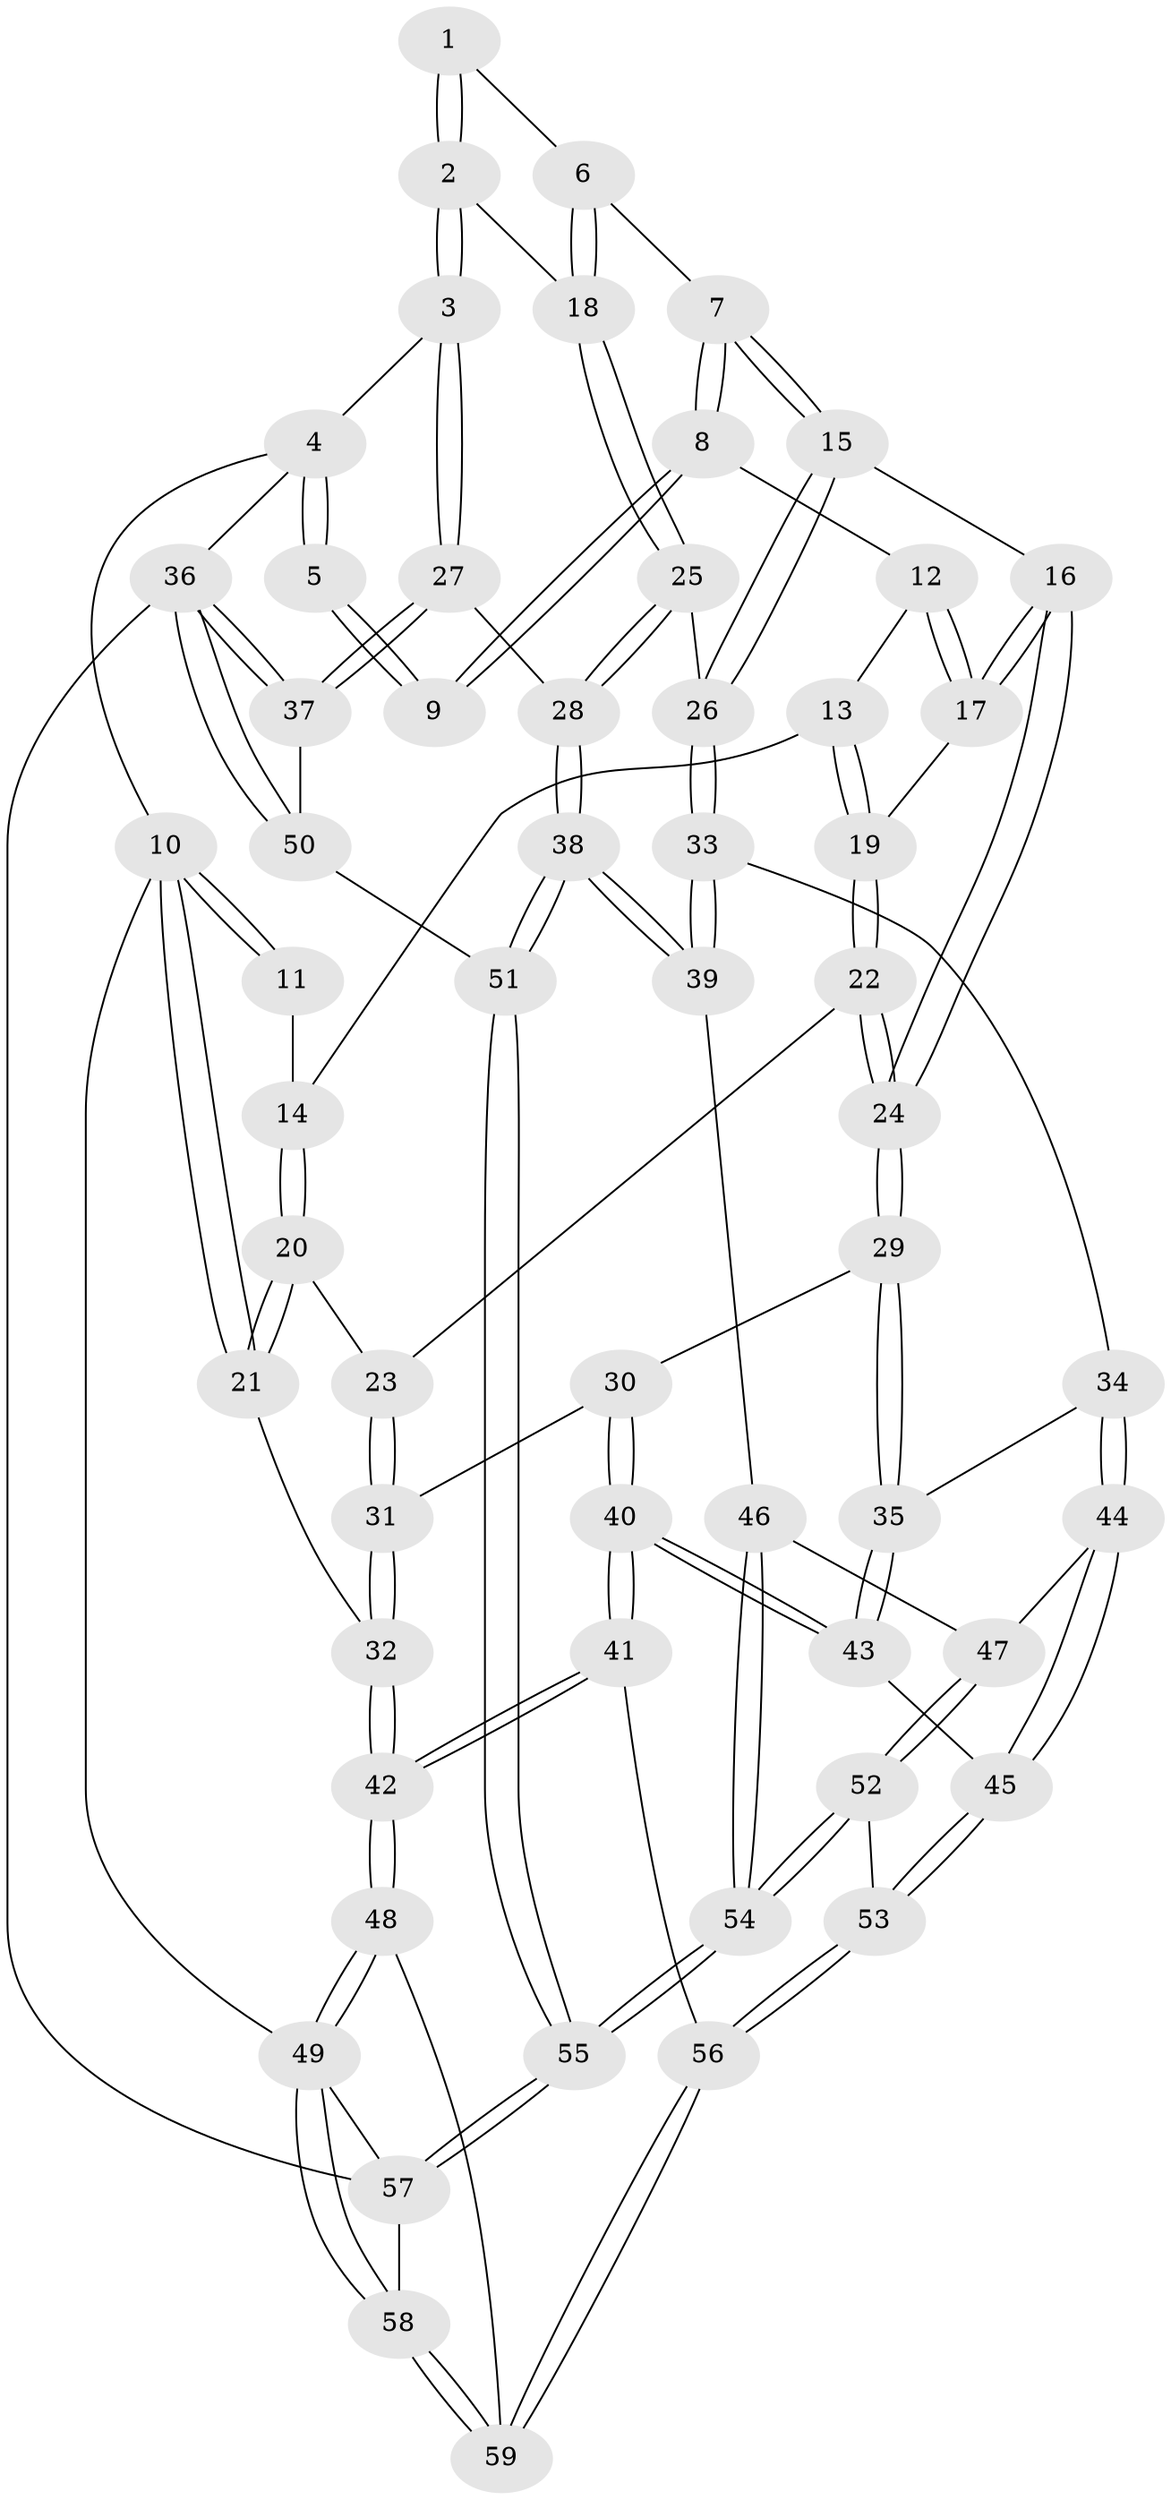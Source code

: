 // coarse degree distribution, {3: 0.14634146341463414, 4: 0.2682926829268293, 2: 0.04878048780487805, 5: 0.4146341463414634, 6: 0.07317073170731707, 8: 0.024390243902439025, 13: 0.024390243902439025}
// Generated by graph-tools (version 1.1) at 2025/05/03/04/25 22:05:49]
// undirected, 59 vertices, 144 edges
graph export_dot {
graph [start="1"]
  node [color=gray90,style=filled];
  1 [pos="+0.627222654118733+0.022833343826433705"];
  2 [pos="+0.8055829635040662+0.11837232894644671"];
  3 [pos="+1+0"];
  4 [pos="+1+0"];
  5 [pos="+0.6142815848834886+0"];
  6 [pos="+0.608563420372069+0.13102013356227568"];
  7 [pos="+0.4669989469989929+0.153326312364215"];
  8 [pos="+0.39553461111254506+0.013109819442863012"];
  9 [pos="+0.42174862216827175+0"];
  10 [pos="+0+0"];
  11 [pos="+0.12062577933940487+0"];
  12 [pos="+0.23501557844626547+0.10685872021090771"];
  13 [pos="+0.19194858856977415+0.11380323995172797"];
  14 [pos="+0.1535406699977733+0.11069686355663338"];
  15 [pos="+0.46340509100907357+0.1737030941799213"];
  16 [pos="+0.3378542726929535+0.2650014065291042"];
  17 [pos="+0.2965688814493575+0.21856815119451078"];
  18 [pos="+0.7211437301149082+0.17854473770381019"];
  19 [pos="+0.2247744308453151+0.22383492685350226"];
  20 [pos="+0.037977953537066206+0.17603383420295893"];
  21 [pos="+0+0.16043276498297018"];
  22 [pos="+0.21950369044249032+0.2728041027471538"];
  23 [pos="+0.07805720317106986+0.2238970808134255"];
  24 [pos="+0.29115854953175707+0.36054136363687983"];
  25 [pos="+0.7013089728818687+0.2874272347921114"];
  26 [pos="+0.5551377228388914+0.3648909959563732"];
  27 [pos="+1+0.4494286162165754"];
  28 [pos="+0.926432156806368+0.47882916051810553"];
  29 [pos="+0.2864229780990035+0.42310198356831685"];
  30 [pos="+0.22032541584434318+0.44685292752542105"];
  31 [pos="+0.15506899369420454+0.41191180809598116"];
  32 [pos="+0+0.43256576083465526"];
  33 [pos="+0.5235803033603471+0.46198384143469184"];
  34 [pos="+0.4748762246811828+0.47318097053196184"];
  35 [pos="+0.3974753686811783+0.47718015350823456"];
  36 [pos="+1+1"];
  37 [pos="+1+0.4602554951316798"];
  38 [pos="+0.7500066069624548+0.6013863596394389"];
  39 [pos="+0.6705476522999584+0.5888049672272958"];
  40 [pos="+0.10860259162592634+0.681422381602755"];
  41 [pos="+0.07145272033999489+0.7042833630826258"];
  42 [pos="+0+0.7737684876570484"];
  43 [pos="+0.33150750931876577+0.704164913448561"];
  44 [pos="+0.46152742607076963+0.6610795848586459"];
  45 [pos="+0.3622647899778077+0.7366626328368878"];
  46 [pos="+0.5995235213305629+0.6687365293378799"];
  47 [pos="+0.5560377105001325+0.6894904621347048"];
  48 [pos="+0+0.7784770319399275"];
  49 [pos="+0+1"];
  50 [pos="+0.9027154763372247+0.8535334981273892"];
  51 [pos="+0.7956372083753068+0.8431962354180591"];
  52 [pos="+0.4548454451027634+0.7927854990448502"];
  53 [pos="+0.3800827560133875+0.77235218935144"];
  54 [pos="+0.5899645199626073+0.9388128095930304"];
  55 [pos="+0.6378681854387727+1"];
  56 [pos="+0.29425996629548773+0.9354189183888967"];
  57 [pos="+0.6091300098114747+1"];
  58 [pos="+0.33013430274240835+1"];
  59 [pos="+0.29506844238544655+0.9655605855032168"];
  1 -- 2;
  1 -- 2;
  1 -- 6;
  2 -- 3;
  2 -- 3;
  2 -- 18;
  3 -- 4;
  3 -- 27;
  3 -- 27;
  4 -- 5;
  4 -- 5;
  4 -- 10;
  4 -- 36;
  5 -- 9;
  5 -- 9;
  6 -- 7;
  6 -- 18;
  6 -- 18;
  7 -- 8;
  7 -- 8;
  7 -- 15;
  7 -- 15;
  8 -- 9;
  8 -- 9;
  8 -- 12;
  10 -- 11;
  10 -- 11;
  10 -- 21;
  10 -- 21;
  10 -- 49;
  11 -- 14;
  12 -- 13;
  12 -- 17;
  12 -- 17;
  13 -- 14;
  13 -- 19;
  13 -- 19;
  14 -- 20;
  14 -- 20;
  15 -- 16;
  15 -- 26;
  15 -- 26;
  16 -- 17;
  16 -- 17;
  16 -- 24;
  16 -- 24;
  17 -- 19;
  18 -- 25;
  18 -- 25;
  19 -- 22;
  19 -- 22;
  20 -- 21;
  20 -- 21;
  20 -- 23;
  21 -- 32;
  22 -- 23;
  22 -- 24;
  22 -- 24;
  23 -- 31;
  23 -- 31;
  24 -- 29;
  24 -- 29;
  25 -- 26;
  25 -- 28;
  25 -- 28;
  26 -- 33;
  26 -- 33;
  27 -- 28;
  27 -- 37;
  27 -- 37;
  28 -- 38;
  28 -- 38;
  29 -- 30;
  29 -- 35;
  29 -- 35;
  30 -- 31;
  30 -- 40;
  30 -- 40;
  31 -- 32;
  31 -- 32;
  32 -- 42;
  32 -- 42;
  33 -- 34;
  33 -- 39;
  33 -- 39;
  34 -- 35;
  34 -- 44;
  34 -- 44;
  35 -- 43;
  35 -- 43;
  36 -- 37;
  36 -- 37;
  36 -- 50;
  36 -- 50;
  36 -- 57;
  37 -- 50;
  38 -- 39;
  38 -- 39;
  38 -- 51;
  38 -- 51;
  39 -- 46;
  40 -- 41;
  40 -- 41;
  40 -- 43;
  40 -- 43;
  41 -- 42;
  41 -- 42;
  41 -- 56;
  42 -- 48;
  42 -- 48;
  43 -- 45;
  44 -- 45;
  44 -- 45;
  44 -- 47;
  45 -- 53;
  45 -- 53;
  46 -- 47;
  46 -- 54;
  46 -- 54;
  47 -- 52;
  47 -- 52;
  48 -- 49;
  48 -- 49;
  48 -- 59;
  49 -- 58;
  49 -- 58;
  49 -- 57;
  50 -- 51;
  51 -- 55;
  51 -- 55;
  52 -- 53;
  52 -- 54;
  52 -- 54;
  53 -- 56;
  53 -- 56;
  54 -- 55;
  54 -- 55;
  55 -- 57;
  55 -- 57;
  56 -- 59;
  56 -- 59;
  57 -- 58;
  58 -- 59;
  58 -- 59;
}
